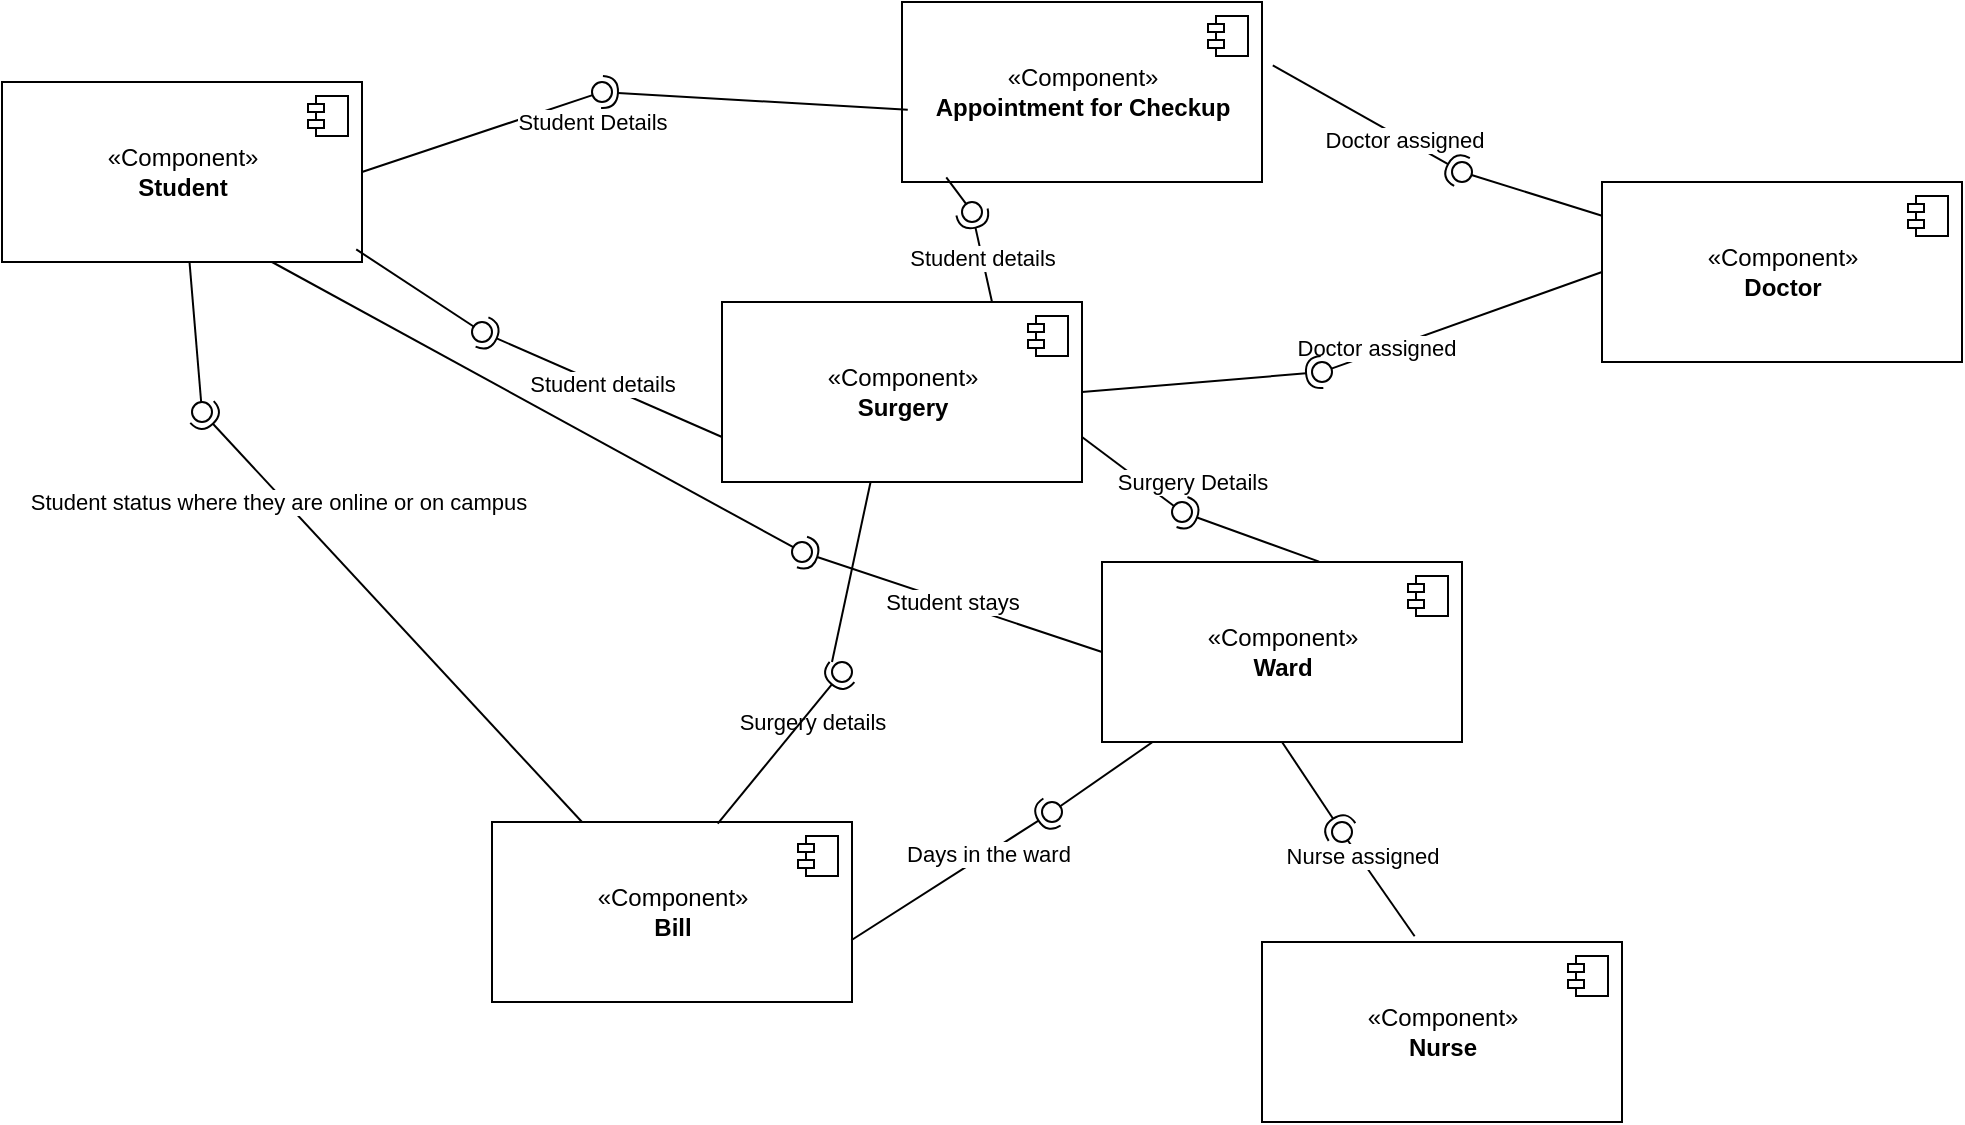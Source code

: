<mxfile version="17.1.3" type="github">
  <diagram id="dKjpgoluKJeW8YoT4a8Y" name="Page-1">
    <mxGraphModel dx="1117" dy="657" grid="1" gridSize="10" guides="1" tooltips="1" connect="1" arrows="1" fold="1" page="1" pageScale="1" pageWidth="850" pageHeight="1100" math="0" shadow="0">
      <root>
        <mxCell id="0" />
        <mxCell id="1" parent="0" />
        <mxCell id="nK9Fu9tXfIsyWZkDZiMI-1" value="«Component»&lt;br&gt;&lt;b&gt;Bill&lt;/b&gt;" style="html=1;dropTarget=0;" vertex="1" parent="1">
          <mxGeometry x="275" y="590" width="180" height="90" as="geometry" />
        </mxCell>
        <mxCell id="nK9Fu9tXfIsyWZkDZiMI-2" value="" style="shape=module;jettyWidth=8;jettyHeight=4;" vertex="1" parent="nK9Fu9tXfIsyWZkDZiMI-1">
          <mxGeometry x="1" width="20" height="20" relative="1" as="geometry">
            <mxPoint x="-27" y="7" as="offset" />
          </mxGeometry>
        </mxCell>
        <mxCell id="nK9Fu9tXfIsyWZkDZiMI-6" value="«Component»&lt;br&gt;&lt;b&gt;Doctor&lt;/b&gt;" style="html=1;dropTarget=0;" vertex="1" parent="1">
          <mxGeometry x="830" y="270" width="180" height="90" as="geometry" />
        </mxCell>
        <mxCell id="nK9Fu9tXfIsyWZkDZiMI-7" value="" style="shape=module;jettyWidth=8;jettyHeight=4;" vertex="1" parent="nK9Fu9tXfIsyWZkDZiMI-6">
          <mxGeometry x="1" width="20" height="20" relative="1" as="geometry">
            <mxPoint x="-27" y="7" as="offset" />
          </mxGeometry>
        </mxCell>
        <mxCell id="nK9Fu9tXfIsyWZkDZiMI-8" value="«Component»&lt;br&gt;&lt;b&gt;Student&lt;/b&gt;" style="html=1;dropTarget=0;" vertex="1" parent="1">
          <mxGeometry x="30" y="220" width="180" height="90" as="geometry" />
        </mxCell>
        <mxCell id="nK9Fu9tXfIsyWZkDZiMI-9" value="" style="shape=module;jettyWidth=8;jettyHeight=4;" vertex="1" parent="nK9Fu9tXfIsyWZkDZiMI-8">
          <mxGeometry x="1" width="20" height="20" relative="1" as="geometry">
            <mxPoint x="-27" y="7" as="offset" />
          </mxGeometry>
        </mxCell>
        <mxCell id="nK9Fu9tXfIsyWZkDZiMI-12" value="«Component»&lt;br&gt;&lt;b&gt;Nurse&lt;/b&gt;" style="html=1;dropTarget=0;" vertex="1" parent="1">
          <mxGeometry x="660" y="650" width="180" height="90" as="geometry" />
        </mxCell>
        <mxCell id="nK9Fu9tXfIsyWZkDZiMI-13" value="" style="shape=module;jettyWidth=8;jettyHeight=4;" vertex="1" parent="nK9Fu9tXfIsyWZkDZiMI-12">
          <mxGeometry x="1" width="20" height="20" relative="1" as="geometry">
            <mxPoint x="-27" y="7" as="offset" />
          </mxGeometry>
        </mxCell>
        <mxCell id="nK9Fu9tXfIsyWZkDZiMI-14" value="«Component»&lt;br&gt;&lt;b&gt;Surgery&lt;/b&gt;" style="html=1;dropTarget=0;" vertex="1" parent="1">
          <mxGeometry x="390" y="330" width="180" height="90" as="geometry" />
        </mxCell>
        <mxCell id="nK9Fu9tXfIsyWZkDZiMI-15" value="" style="shape=module;jettyWidth=8;jettyHeight=4;" vertex="1" parent="nK9Fu9tXfIsyWZkDZiMI-14">
          <mxGeometry x="1" width="20" height="20" relative="1" as="geometry">
            <mxPoint x="-27" y="7" as="offset" />
          </mxGeometry>
        </mxCell>
        <mxCell id="nK9Fu9tXfIsyWZkDZiMI-33" value="«Component»&lt;br&gt;&lt;b&gt;Ward&lt;br&gt;&lt;/b&gt;" style="html=1;dropTarget=0;" vertex="1" parent="1">
          <mxGeometry x="580" y="460" width="180" height="90" as="geometry" />
        </mxCell>
        <mxCell id="nK9Fu9tXfIsyWZkDZiMI-34" value="" style="shape=module;jettyWidth=8;jettyHeight=4;" vertex="1" parent="nK9Fu9tXfIsyWZkDZiMI-33">
          <mxGeometry x="1" width="20" height="20" relative="1" as="geometry">
            <mxPoint x="-27" y="7" as="offset" />
          </mxGeometry>
        </mxCell>
        <mxCell id="nK9Fu9tXfIsyWZkDZiMI-36" value="«Component»&lt;br&gt;&lt;b&gt;Appointment for Checkup&lt;/b&gt;" style="html=1;dropTarget=0;" vertex="1" parent="1">
          <mxGeometry x="480" y="180" width="180" height="90" as="geometry" />
        </mxCell>
        <mxCell id="nK9Fu9tXfIsyWZkDZiMI-37" value="" style="shape=module;jettyWidth=8;jettyHeight=4;" vertex="1" parent="nK9Fu9tXfIsyWZkDZiMI-36">
          <mxGeometry x="1" width="20" height="20" relative="1" as="geometry">
            <mxPoint x="-27" y="7" as="offset" />
          </mxGeometry>
        </mxCell>
        <mxCell id="nK9Fu9tXfIsyWZkDZiMI-62" value="" style="rounded=0;orthogonalLoop=1;jettySize=auto;html=1;endArrow=none;endFill=0;sketch=0;sourcePerimeterSpacing=0;targetPerimeterSpacing=0;exitX=0.984;exitY=0.93;exitDx=0;exitDy=0;exitPerimeter=0;" edge="1" target="nK9Fu9tXfIsyWZkDZiMI-64" parent="1" source="nK9Fu9tXfIsyWZkDZiMI-8">
          <mxGeometry relative="1" as="geometry">
            <mxPoint x="250" y="345" as="sourcePoint" />
          </mxGeometry>
        </mxCell>
        <mxCell id="nK9Fu9tXfIsyWZkDZiMI-63" value="Student details" style="rounded=0;orthogonalLoop=1;jettySize=auto;html=1;endArrow=halfCircle;endFill=0;entryX=0.5;entryY=0.5;endSize=6;strokeWidth=1;sketch=0;exitX=0;exitY=0.75;exitDx=0;exitDy=0;" edge="1" target="nK9Fu9tXfIsyWZkDZiMI-64" parent="1" source="nK9Fu9tXfIsyWZkDZiMI-14">
          <mxGeometry relative="1" as="geometry">
            <mxPoint x="290" y="345" as="sourcePoint" />
          </mxGeometry>
        </mxCell>
        <mxCell id="nK9Fu9tXfIsyWZkDZiMI-64" value="" style="ellipse;whiteSpace=wrap;html=1;align=center;aspect=fixed;resizable=0;points=[];outlineConnect=0;sketch=0;" vertex="1" parent="1">
          <mxGeometry x="265" y="340" width="10" height="10" as="geometry" />
        </mxCell>
        <mxCell id="nK9Fu9tXfIsyWZkDZiMI-65" value="" style="rounded=0;orthogonalLoop=1;jettySize=auto;html=1;endArrow=none;endFill=0;sketch=0;sourcePerimeterSpacing=0;targetPerimeterSpacing=0;exitX=1;exitY=0.5;exitDx=0;exitDy=0;" edge="1" target="nK9Fu9tXfIsyWZkDZiMI-67" parent="1" source="nK9Fu9tXfIsyWZkDZiMI-8">
          <mxGeometry relative="1" as="geometry">
            <mxPoint x="310" y="245" as="sourcePoint" />
          </mxGeometry>
        </mxCell>
        <mxCell id="nK9Fu9tXfIsyWZkDZiMI-69" value="Student Details" style="edgeLabel;html=1;align=center;verticalAlign=middle;resizable=0;points=[];" vertex="1" connectable="0" parent="nK9Fu9tXfIsyWZkDZiMI-65">
          <mxGeometry x="0.817" relative="1" as="geometry">
            <mxPoint x="10" y="10" as="offset" />
          </mxGeometry>
        </mxCell>
        <mxCell id="nK9Fu9tXfIsyWZkDZiMI-66" value="" style="rounded=0;orthogonalLoop=1;jettySize=auto;html=1;endArrow=halfCircle;endFill=0;entryX=0.5;entryY=0.5;endSize=6;strokeWidth=1;sketch=0;exitX=0.016;exitY=0.599;exitDx=0;exitDy=0;exitPerimeter=0;" edge="1" target="nK9Fu9tXfIsyWZkDZiMI-67" parent="1" source="nK9Fu9tXfIsyWZkDZiMI-36">
          <mxGeometry relative="1" as="geometry">
            <mxPoint x="350" y="245" as="sourcePoint" />
          </mxGeometry>
        </mxCell>
        <mxCell id="nK9Fu9tXfIsyWZkDZiMI-67" value="" style="ellipse;whiteSpace=wrap;html=1;align=center;aspect=fixed;resizable=0;points=[];outlineConnect=0;sketch=0;" vertex="1" parent="1">
          <mxGeometry x="325" y="220" width="10" height="10" as="geometry" />
        </mxCell>
        <mxCell id="nK9Fu9tXfIsyWZkDZiMI-73" value="" style="rounded=0;orthogonalLoop=1;jettySize=auto;html=1;endArrow=none;endFill=0;sketch=0;sourcePerimeterSpacing=0;targetPerimeterSpacing=0;exitX=0.123;exitY=0.974;exitDx=0;exitDy=0;exitPerimeter=0;" edge="1" target="nK9Fu9tXfIsyWZkDZiMI-75" parent="1" source="nK9Fu9tXfIsyWZkDZiMI-36">
          <mxGeometry relative="1" as="geometry">
            <mxPoint x="495" y="285" as="sourcePoint" />
          </mxGeometry>
        </mxCell>
        <mxCell id="nK9Fu9tXfIsyWZkDZiMI-74" value="Student details" style="rounded=0;orthogonalLoop=1;jettySize=auto;html=1;endArrow=halfCircle;endFill=0;entryX=0.5;entryY=0.5;endSize=6;strokeWidth=1;sketch=0;exitX=0.75;exitY=0;exitDx=0;exitDy=0;" edge="1" target="nK9Fu9tXfIsyWZkDZiMI-75" parent="1" source="nK9Fu9tXfIsyWZkDZiMI-14">
          <mxGeometry relative="1" as="geometry">
            <mxPoint x="535" y="285" as="sourcePoint" />
          </mxGeometry>
        </mxCell>
        <mxCell id="nK9Fu9tXfIsyWZkDZiMI-75" value="" style="ellipse;whiteSpace=wrap;html=1;align=center;aspect=fixed;resizable=0;points=[];outlineConnect=0;sketch=0;" vertex="1" parent="1">
          <mxGeometry x="510" y="280" width="10" height="10" as="geometry" />
        </mxCell>
        <mxCell id="nK9Fu9tXfIsyWZkDZiMI-79" value="" style="rounded=0;orthogonalLoop=1;jettySize=auto;html=1;endArrow=none;endFill=0;sketch=0;sourcePerimeterSpacing=0;targetPerimeterSpacing=0;" edge="1" target="nK9Fu9tXfIsyWZkDZiMI-81" parent="1" source="nK9Fu9tXfIsyWZkDZiMI-6">
          <mxGeometry relative="1" as="geometry">
            <mxPoint x="740" y="265" as="sourcePoint" />
          </mxGeometry>
        </mxCell>
        <mxCell id="nK9Fu9tXfIsyWZkDZiMI-80" value="" style="rounded=0;orthogonalLoop=1;jettySize=auto;html=1;endArrow=halfCircle;endFill=0;entryX=0.5;entryY=0.5;endSize=6;strokeWidth=1;sketch=0;exitX=1.03;exitY=0.352;exitDx=0;exitDy=0;exitPerimeter=0;" edge="1" target="nK9Fu9tXfIsyWZkDZiMI-81" parent="1" source="nK9Fu9tXfIsyWZkDZiMI-36">
          <mxGeometry relative="1" as="geometry">
            <mxPoint x="780" y="265" as="sourcePoint" />
          </mxGeometry>
        </mxCell>
        <mxCell id="nK9Fu9tXfIsyWZkDZiMI-82" value="Doctor assigned" style="edgeLabel;html=1;align=center;verticalAlign=middle;resizable=0;points=[];" vertex="1" connectable="0" parent="nK9Fu9tXfIsyWZkDZiMI-80">
          <mxGeometry x="0.39" relative="1" as="geometry">
            <mxPoint as="offset" />
          </mxGeometry>
        </mxCell>
        <mxCell id="nK9Fu9tXfIsyWZkDZiMI-81" value="" style="ellipse;whiteSpace=wrap;html=1;align=center;aspect=fixed;resizable=0;points=[];outlineConnect=0;sketch=0;" vertex="1" parent="1">
          <mxGeometry x="755" y="260" width="10" height="10" as="geometry" />
        </mxCell>
        <mxCell id="nK9Fu9tXfIsyWZkDZiMI-86" value="" style="rounded=0;orthogonalLoop=1;jettySize=auto;html=1;endArrow=none;endFill=0;sketch=0;sourcePerimeterSpacing=0;targetPerimeterSpacing=0;exitX=0;exitY=0.5;exitDx=0;exitDy=0;" edge="1" target="nK9Fu9tXfIsyWZkDZiMI-88" parent="1" source="nK9Fu9tXfIsyWZkDZiMI-6">
          <mxGeometry relative="1" as="geometry">
            <mxPoint x="670" y="365" as="sourcePoint" />
          </mxGeometry>
        </mxCell>
        <mxCell id="nK9Fu9tXfIsyWZkDZiMI-89" value="Doctor assigned" style="edgeLabel;html=1;align=center;verticalAlign=middle;resizable=0;points=[];" vertex="1" connectable="0" parent="nK9Fu9tXfIsyWZkDZiMI-86">
          <mxGeometry x="0.66" y="-3" relative="1" as="geometry">
            <mxPoint y="1" as="offset" />
          </mxGeometry>
        </mxCell>
        <mxCell id="nK9Fu9tXfIsyWZkDZiMI-87" value="" style="rounded=0;orthogonalLoop=1;jettySize=auto;html=1;endArrow=halfCircle;endFill=0;entryX=0.5;entryY=0.5;endSize=6;strokeWidth=1;sketch=0;exitX=1;exitY=0.5;exitDx=0;exitDy=0;" edge="1" target="nK9Fu9tXfIsyWZkDZiMI-88" parent="1" source="nK9Fu9tXfIsyWZkDZiMI-14">
          <mxGeometry relative="1" as="geometry">
            <mxPoint x="710" y="365" as="sourcePoint" />
          </mxGeometry>
        </mxCell>
        <mxCell id="nK9Fu9tXfIsyWZkDZiMI-88" value="" style="ellipse;whiteSpace=wrap;html=1;align=center;aspect=fixed;resizable=0;points=[];outlineConnect=0;sketch=0;" vertex="1" parent="1">
          <mxGeometry x="685" y="360" width="10" height="10" as="geometry" />
        </mxCell>
        <mxCell id="nK9Fu9tXfIsyWZkDZiMI-90" value="" style="rounded=0;orthogonalLoop=1;jettySize=auto;html=1;endArrow=none;endFill=0;sketch=0;sourcePerimeterSpacing=0;targetPerimeterSpacing=0;exitX=1;exitY=0.75;exitDx=0;exitDy=0;" edge="1" target="nK9Fu9tXfIsyWZkDZiMI-92" parent="1" source="nK9Fu9tXfIsyWZkDZiMI-14">
          <mxGeometry relative="1" as="geometry">
            <mxPoint x="600" y="435" as="sourcePoint" />
          </mxGeometry>
        </mxCell>
        <mxCell id="nK9Fu9tXfIsyWZkDZiMI-91" value="" style="rounded=0;orthogonalLoop=1;jettySize=auto;html=1;endArrow=halfCircle;endFill=0;entryX=0.5;entryY=0.5;endSize=6;strokeWidth=1;sketch=0;exitX=0.603;exitY=-0.002;exitDx=0;exitDy=0;exitPerimeter=0;" edge="1" target="nK9Fu9tXfIsyWZkDZiMI-92" parent="1" source="nK9Fu9tXfIsyWZkDZiMI-33">
          <mxGeometry relative="1" as="geometry">
            <mxPoint x="640" y="435" as="sourcePoint" />
          </mxGeometry>
        </mxCell>
        <mxCell id="nK9Fu9tXfIsyWZkDZiMI-93" value="Surgery Details" style="edgeLabel;html=1;align=center;verticalAlign=middle;resizable=0;points=[];" vertex="1" connectable="0" parent="nK9Fu9tXfIsyWZkDZiMI-91">
          <mxGeometry x="0.457" y="2" relative="1" as="geometry">
            <mxPoint x="-13" y="-24" as="offset" />
          </mxGeometry>
        </mxCell>
        <mxCell id="nK9Fu9tXfIsyWZkDZiMI-92" value="" style="ellipse;whiteSpace=wrap;html=1;align=center;aspect=fixed;resizable=0;points=[];outlineConnect=0;sketch=0;" vertex="1" parent="1">
          <mxGeometry x="615" y="430" width="10" height="10" as="geometry" />
        </mxCell>
        <mxCell id="nK9Fu9tXfIsyWZkDZiMI-94" value="" style="rounded=0;orthogonalLoop=1;jettySize=auto;html=1;endArrow=none;endFill=0;sketch=0;sourcePerimeterSpacing=0;targetPerimeterSpacing=0;" edge="1" target="nK9Fu9tXfIsyWZkDZiMI-96" parent="1" source="nK9Fu9tXfIsyWZkDZiMI-8">
          <mxGeometry relative="1" as="geometry">
            <mxPoint x="110" y="385" as="sourcePoint" />
          </mxGeometry>
        </mxCell>
        <mxCell id="nK9Fu9tXfIsyWZkDZiMI-95" value="" style="rounded=0;orthogonalLoop=1;jettySize=auto;html=1;endArrow=halfCircle;endFill=0;entryX=0.5;entryY=0.5;endSize=6;strokeWidth=1;sketch=0;exitX=0.25;exitY=0;exitDx=0;exitDy=0;" edge="1" target="nK9Fu9tXfIsyWZkDZiMI-96" parent="1" source="nK9Fu9tXfIsyWZkDZiMI-1">
          <mxGeometry relative="1" as="geometry">
            <mxPoint x="150" y="385" as="sourcePoint" />
          </mxGeometry>
        </mxCell>
        <mxCell id="nK9Fu9tXfIsyWZkDZiMI-97" value="Student status where they are online or on campus" style="edgeLabel;html=1;align=center;verticalAlign=middle;resizable=0;points=[];" vertex="1" connectable="0" parent="nK9Fu9tXfIsyWZkDZiMI-95">
          <mxGeometry x="0.59" y="2" relative="1" as="geometry">
            <mxPoint y="1" as="offset" />
          </mxGeometry>
        </mxCell>
        <mxCell id="nK9Fu9tXfIsyWZkDZiMI-96" value="" style="ellipse;whiteSpace=wrap;html=1;align=center;aspect=fixed;resizable=0;points=[];outlineConnect=0;sketch=0;" vertex="1" parent="1">
          <mxGeometry x="125" y="380" width="10" height="10" as="geometry" />
        </mxCell>
        <mxCell id="nK9Fu9tXfIsyWZkDZiMI-98" value="" style="rounded=0;orthogonalLoop=1;jettySize=auto;html=1;endArrow=none;endFill=0;sketch=0;sourcePerimeterSpacing=0;targetPerimeterSpacing=0;" edge="1" parent="1">
          <mxGeometry relative="1" as="geometry">
            <mxPoint x="464.307" y="419.89" as="sourcePoint" />
            <mxPoint x="444.998" y="510.001" as="targetPoint" />
            <Array as="points" />
          </mxGeometry>
        </mxCell>
        <mxCell id="nK9Fu9tXfIsyWZkDZiMI-101" value="Surgery details" style="edgeLabel;html=1;align=center;verticalAlign=middle;resizable=0;points=[];" vertex="1" connectable="0" parent="nK9Fu9tXfIsyWZkDZiMI-98">
          <mxGeometry x="0.299" y="1" relative="1" as="geometry">
            <mxPoint x="-18" y="61" as="offset" />
          </mxGeometry>
        </mxCell>
        <mxCell id="nK9Fu9tXfIsyWZkDZiMI-99" value="" style="rounded=0;orthogonalLoop=1;jettySize=auto;html=1;endArrow=halfCircle;endFill=0;entryX=0.5;entryY=0.5;endSize=6;strokeWidth=1;sketch=0;exitX=0.627;exitY=0.009;exitDx=0;exitDy=0;exitPerimeter=0;" edge="1" target="nK9Fu9tXfIsyWZkDZiMI-100" parent="1" source="nK9Fu9tXfIsyWZkDZiMI-1">
          <mxGeometry relative="1" as="geometry">
            <mxPoint x="430" y="485" as="sourcePoint" />
          </mxGeometry>
        </mxCell>
        <mxCell id="nK9Fu9tXfIsyWZkDZiMI-100" value="" style="ellipse;whiteSpace=wrap;html=1;align=center;aspect=fixed;resizable=0;points=[];outlineConnect=0;sketch=0;" vertex="1" parent="1">
          <mxGeometry x="445" y="510" width="10" height="10" as="geometry" />
        </mxCell>
        <mxCell id="nK9Fu9tXfIsyWZkDZiMI-102" value="" style="rounded=0;orthogonalLoop=1;jettySize=auto;html=1;endArrow=none;endFill=0;sketch=0;sourcePerimeterSpacing=0;targetPerimeterSpacing=0;" edge="1" target="nK9Fu9tXfIsyWZkDZiMI-104" parent="1" source="nK9Fu9tXfIsyWZkDZiMI-33">
          <mxGeometry relative="1" as="geometry">
            <mxPoint x="480" y="535" as="sourcePoint" />
          </mxGeometry>
        </mxCell>
        <mxCell id="nK9Fu9tXfIsyWZkDZiMI-103" value="" style="rounded=0;orthogonalLoop=1;jettySize=auto;html=1;endArrow=halfCircle;endFill=0;entryX=0.5;entryY=0.5;endSize=6;strokeWidth=1;sketch=0;exitX=0.998;exitY=0.657;exitDx=0;exitDy=0;exitPerimeter=0;" edge="1" target="nK9Fu9tXfIsyWZkDZiMI-104" parent="1" source="nK9Fu9tXfIsyWZkDZiMI-1">
          <mxGeometry relative="1" as="geometry">
            <mxPoint x="520" y="535" as="sourcePoint" />
          </mxGeometry>
        </mxCell>
        <mxCell id="nK9Fu9tXfIsyWZkDZiMI-105" value="Days in the ward" style="edgeLabel;html=1;align=center;verticalAlign=middle;resizable=0;points=[];" vertex="1" connectable="0" parent="nK9Fu9tXfIsyWZkDZiMI-103">
          <mxGeometry x="0.356" relative="1" as="geometry">
            <mxPoint as="offset" />
          </mxGeometry>
        </mxCell>
        <mxCell id="nK9Fu9tXfIsyWZkDZiMI-104" value="" style="ellipse;whiteSpace=wrap;html=1;align=center;aspect=fixed;resizable=0;points=[];outlineConnect=0;sketch=0;" vertex="1" parent="1">
          <mxGeometry x="550" y="580" width="10" height="10" as="geometry" />
        </mxCell>
        <mxCell id="nK9Fu9tXfIsyWZkDZiMI-106" value="" style="rounded=0;orthogonalLoop=1;jettySize=auto;html=1;endArrow=none;endFill=0;sketch=0;sourcePerimeterSpacing=0;targetPerimeterSpacing=0;exitX=0.424;exitY=-0.032;exitDx=0;exitDy=0;exitPerimeter=0;" edge="1" target="nK9Fu9tXfIsyWZkDZiMI-108" parent="1" source="nK9Fu9tXfIsyWZkDZiMI-12">
          <mxGeometry relative="1" as="geometry">
            <mxPoint x="540" y="435" as="sourcePoint" />
            <mxPoint x="670" y="580.889" as="targetPoint" />
          </mxGeometry>
        </mxCell>
        <mxCell id="nK9Fu9tXfIsyWZkDZiMI-109" value="Nurse assigned" style="edgeLabel;html=1;align=center;verticalAlign=middle;resizable=0;points=[];" vertex="1" connectable="0" parent="nK9Fu9tXfIsyWZkDZiMI-106">
          <mxGeometry x="0.649" y="-1" relative="1" as="geometry">
            <mxPoint as="offset" />
          </mxGeometry>
        </mxCell>
        <mxCell id="nK9Fu9tXfIsyWZkDZiMI-107" value="" style="rounded=0;orthogonalLoop=1;jettySize=auto;html=1;endArrow=halfCircle;endFill=0;entryX=0.5;entryY=0.5;endSize=6;strokeWidth=1;sketch=0;exitX=0.5;exitY=1;exitDx=0;exitDy=0;" edge="1" target="nK9Fu9tXfIsyWZkDZiMI-108" parent="1" source="nK9Fu9tXfIsyWZkDZiMI-33">
          <mxGeometry relative="1" as="geometry">
            <mxPoint x="580" y="435" as="sourcePoint" />
          </mxGeometry>
        </mxCell>
        <mxCell id="nK9Fu9tXfIsyWZkDZiMI-108" value="" style="ellipse;whiteSpace=wrap;html=1;align=center;aspect=fixed;resizable=0;points=[];outlineConnect=0;sketch=0;" vertex="1" parent="1">
          <mxGeometry x="695" y="590" width="10" height="10" as="geometry" />
        </mxCell>
        <mxCell id="nK9Fu9tXfIsyWZkDZiMI-110" value="" style="rounded=0;orthogonalLoop=1;jettySize=auto;html=1;endArrow=none;endFill=0;sketch=0;sourcePerimeterSpacing=0;targetPerimeterSpacing=0;exitX=0.75;exitY=1;exitDx=0;exitDy=0;" edge="1" target="nK9Fu9tXfIsyWZkDZiMI-112" parent="1" source="nK9Fu9tXfIsyWZkDZiMI-8">
          <mxGeometry relative="1" as="geometry">
            <mxPoint x="410" y="455" as="sourcePoint" />
          </mxGeometry>
        </mxCell>
        <mxCell id="nK9Fu9tXfIsyWZkDZiMI-111" value="Student stays" style="rounded=0;orthogonalLoop=1;jettySize=auto;html=1;endArrow=halfCircle;endFill=0;entryX=0.5;entryY=0.5;endSize=6;strokeWidth=1;sketch=0;exitX=0;exitY=0.5;exitDx=0;exitDy=0;" edge="1" target="nK9Fu9tXfIsyWZkDZiMI-112" parent="1" source="nK9Fu9tXfIsyWZkDZiMI-33">
          <mxGeometry relative="1" as="geometry">
            <mxPoint x="450" y="455" as="sourcePoint" />
          </mxGeometry>
        </mxCell>
        <mxCell id="nK9Fu9tXfIsyWZkDZiMI-112" value="" style="ellipse;whiteSpace=wrap;html=1;align=center;aspect=fixed;resizable=0;points=[];outlineConnect=0;sketch=0;" vertex="1" parent="1">
          <mxGeometry x="425" y="450" width="10" height="10" as="geometry" />
        </mxCell>
      </root>
    </mxGraphModel>
  </diagram>
</mxfile>
